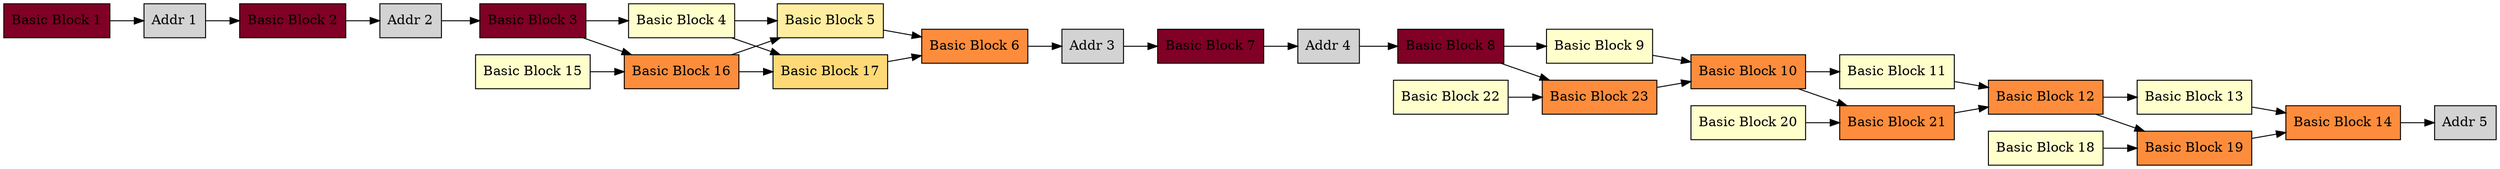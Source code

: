 digraph "long compute<4>(long)"{
	rankdir=LR;
	node[shape=box,colorscheme=ylorrd9, style=filled];

	"Basic Block 1" [fillcolor=9];
	"Basic Block 2" [fillcolor=9];
	"Basic Block 3" [fillcolor=9];
	"Basic Block 4" [fillcolor=1];
	"Basic Block 5" [fillcolor=2];
	"Basic Block 6" [fillcolor=5];
	"Basic Block 7" [fillcolor=9];
	"Basic Block 8" [fillcolor=9];
	"Basic Block 9" [fillcolor=1];
	"Basic Block 10" [fillcolor=5];
	"Basic Block 11" [fillcolor=1];
	"Basic Block 12" [fillcolor=5];
	"Basic Block 13" [fillcolor=1];
	"Basic Block 14" [fillcolor=5];
	"Basic Block 15" [fillcolor=1];
	"Basic Block 16" [fillcolor=5];
	"Basic Block 17" [fillcolor=3];
	"Basic Block 18" [fillcolor=1];
	"Basic Block 19" [fillcolor=5];
	"Basic Block 20" [fillcolor=1];
	"Basic Block 21" [fillcolor=5];
	"Basic Block 22" [fillcolor=1];
	"Basic Block 23" [fillcolor=5];
	"Addr 1";
	"Addr 2";
	"Addr 3";
	"Addr 4";
	"Addr 5";

	"Basic Block 1"->"Addr 1";
	"Addr 1"->"Basic Block 2";
	"Basic Block 2"->"Addr 2";
	"Addr 2"->"Basic Block 3";
	"Basic Block 3"->"Basic Block 16";
	"Basic Block 3"->"Basic Block 4";
	"Basic Block 4"->"Basic Block 17";
	"Basic Block 4"->"Basic Block 5";
	"Basic Block 5"->"Basic Block 6";
	"Basic Block 6"->"Addr 3";
	"Addr 3"->"Basic Block 7";
	"Basic Block 7"->"Addr 4";
	"Addr 4"->"Basic Block 8";
	"Basic Block 8"->"Basic Block 23";
	"Basic Block 8"->"Basic Block 9";
	"Basic Block 9"->"Basic Block 10";
	"Basic Block 10"->"Basic Block 21";
	"Basic Block 10"->"Basic Block 11";
	"Basic Block 11"->"Basic Block 12";
	"Basic Block 12"->"Basic Block 19";
	"Basic Block 12"->"Basic Block 13";
	"Basic Block 13"->"Basic Block 14";
	"Basic Block 14"->"Addr 5";
	"Basic Block 15"->"Basic Block 16";
	"Basic Block 16"->"Basic Block 5";
	"Basic Block 16"->"Basic Block 17";
	"Basic Block 17"->"Basic Block 6";
	"Basic Block 18"->"Basic Block 19";
	"Basic Block 19"->"Basic Block 14";
	"Basic Block 20"->"Basic Block 21";
	"Basic Block 21"->"Basic Block 12";
	"Basic Block 22"->"Basic Block 23";
	"Basic Block 23"->"Basic Block 10";
}
